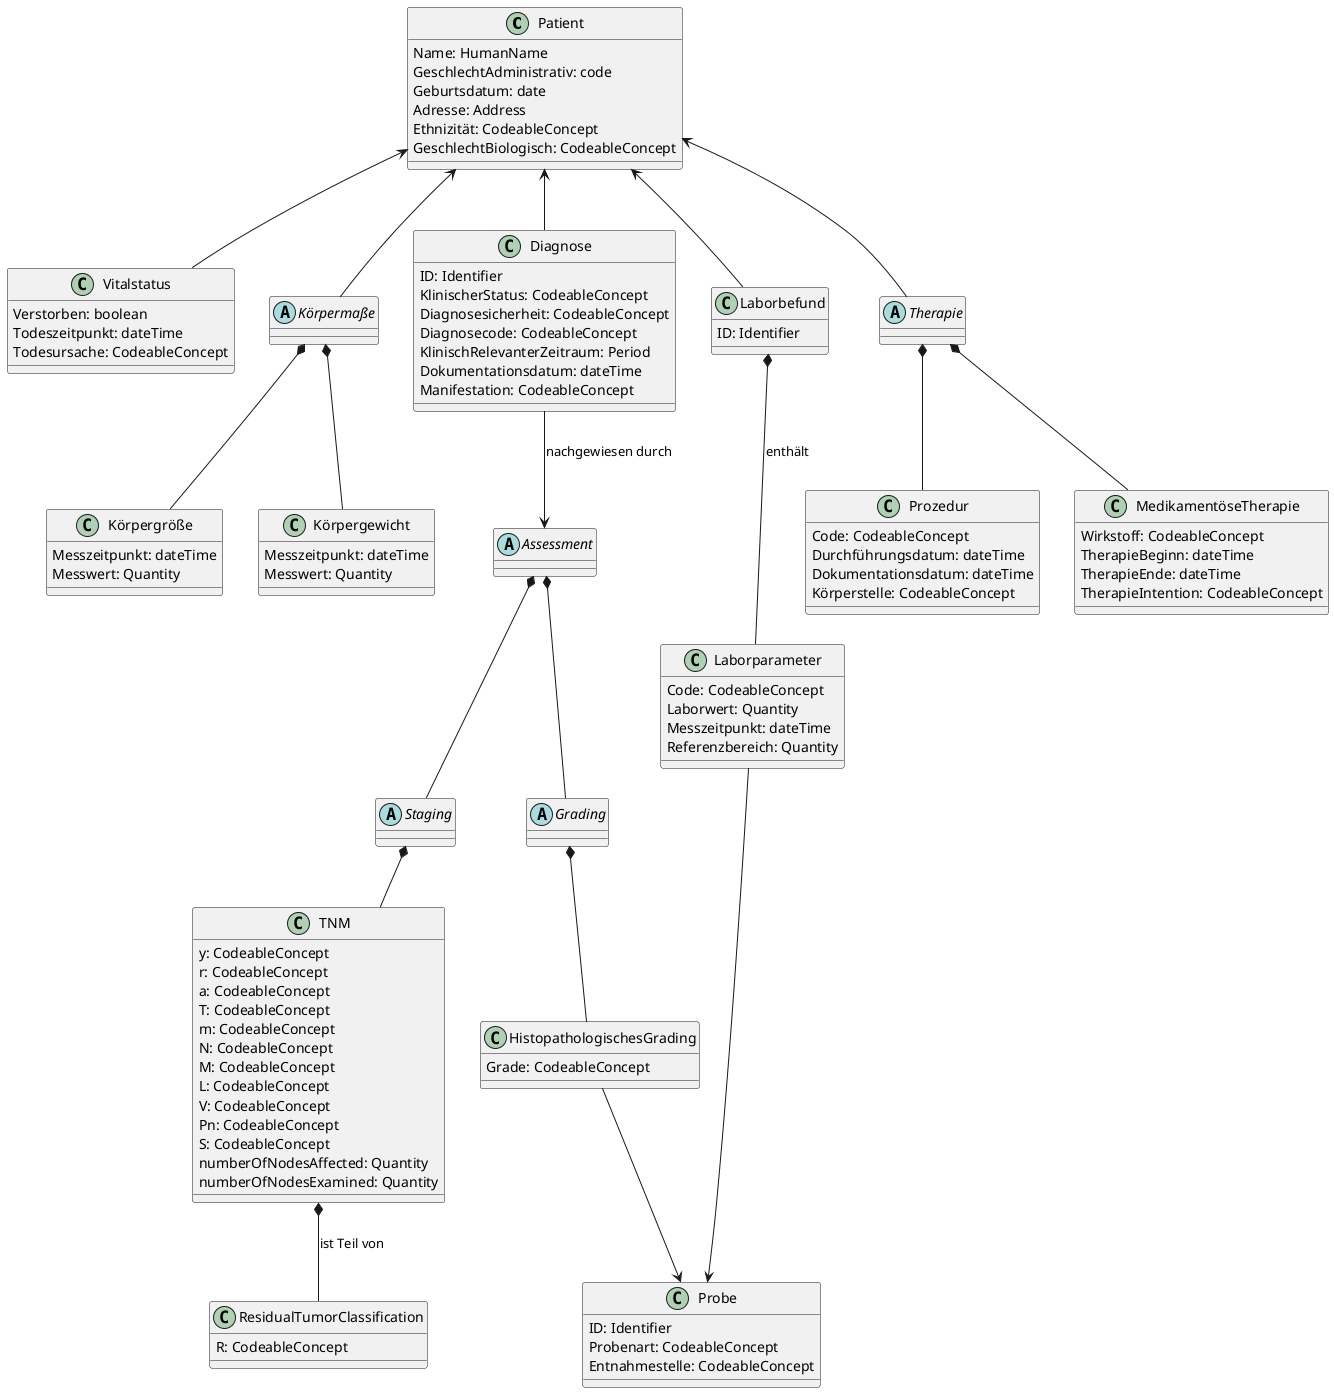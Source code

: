 @startuml "GOLD" 
skinparam groupInheritance 2

class Patient {
    Name: HumanName
    GeschlechtAdministrativ: code
    Geburtsdatum: date 
    Adresse: Address
    Ethnizität: CodeableConcept
    GeschlechtBiologisch: CodeableConcept
}

class Vitalstatus {
    Verstorben: boolean
    Todeszeitpunkt: dateTime
    Todesursache: CodeableConcept
}

Patient <-- Vitalstatus

abstract Körpermaße {

}

Patient <-- Körpermaße

class Körpergröße {
    Messzeitpunkt: dateTime
    Messwert: Quantity
}

Körpermaße *-- Körpergröße

class Körpergewicht {
    Messzeitpunkt: dateTime
    Messwert: Quantity
}

Körpermaße *-- Körpergewicht

class Diagnose {
    ID: Identifier
    KlinischerStatus: CodeableConcept
    Diagnosesicherheit: CodeableConcept
    Diagnosecode: CodeableConcept
    KlinischRelevanterZeitraum: Period
    Dokumentationsdatum: dateTime
    Manifestation: CodeableConcept
}

Patient <-- Diagnose

class Laborbefund {
    ID: Identifier
}

Patient <-- Laborbefund

class Laborparameter {
    Code: CodeableConcept
    Laborwert: Quantity
    Messzeitpunkt: dateTime
    Referenzbereich: Quantity
}

class Probe {
    ID: Identifier
    Probenart: CodeableConcept
    Entnahmestelle: CodeableConcept
}

Laborbefund *-- Laborparameter : enthält
Laborparameter --> Probe

abstract Assessment {

}

abstract Staging {

}

abstract Grading {

}

class TNM {
    y: CodeableConcept
    r: CodeableConcept
    a: CodeableConcept
    T: CodeableConcept
    m: CodeableConcept
    N: CodeableConcept
    M: CodeableConcept
    L: CodeableConcept
    V: CodeableConcept
    Pn: CodeableConcept
    S: CodeableConcept
    numberOfNodesAffected: Quantity
    numberOfNodesExamined: Quantity
}

class ResidualTumorClassification {
    R: CodeableConcept
}

TNM *-- ResidualTumorClassification : ist Teil von

class HistopathologischesGrading {
    Grade: CodeableConcept
}

Assessment *-- Staging
Assessment *-- Grading
Staging *-- TNM
Grading *-- HistopathologischesGrading
Diagnose --> Assessment : nachgewiesen durch
HistopathologischesGrading --> Probe

abstract Therapie {

}

class Prozedur {
    Code: CodeableConcept
    Durchführungsdatum: dateTime
    Dokumentationsdatum: dateTime
    Körperstelle: CodeableConcept
}

Therapie *-- Prozedur

class MedikamentöseTherapie {
    Wirkstoff: CodeableConcept
    TherapieBeginn: dateTime
    TherapieEnde: dateTime
    TherapieIntention: CodeableConcept
}

Therapie *-- MedikamentöseTherapie
Patient <-- Therapie

@enduml